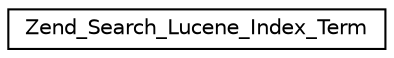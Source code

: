 digraph G
{
  edge [fontname="Helvetica",fontsize="10",labelfontname="Helvetica",labelfontsize="10"];
  node [fontname="Helvetica",fontsize="10",shape=record];
  rankdir="LR";
  Node1 [label="Zend_Search_Lucene_Index_Term",height=0.2,width=0.4,color="black", fillcolor="white", style="filled",URL="$class_zend___search___lucene___index___term.html"];
}
